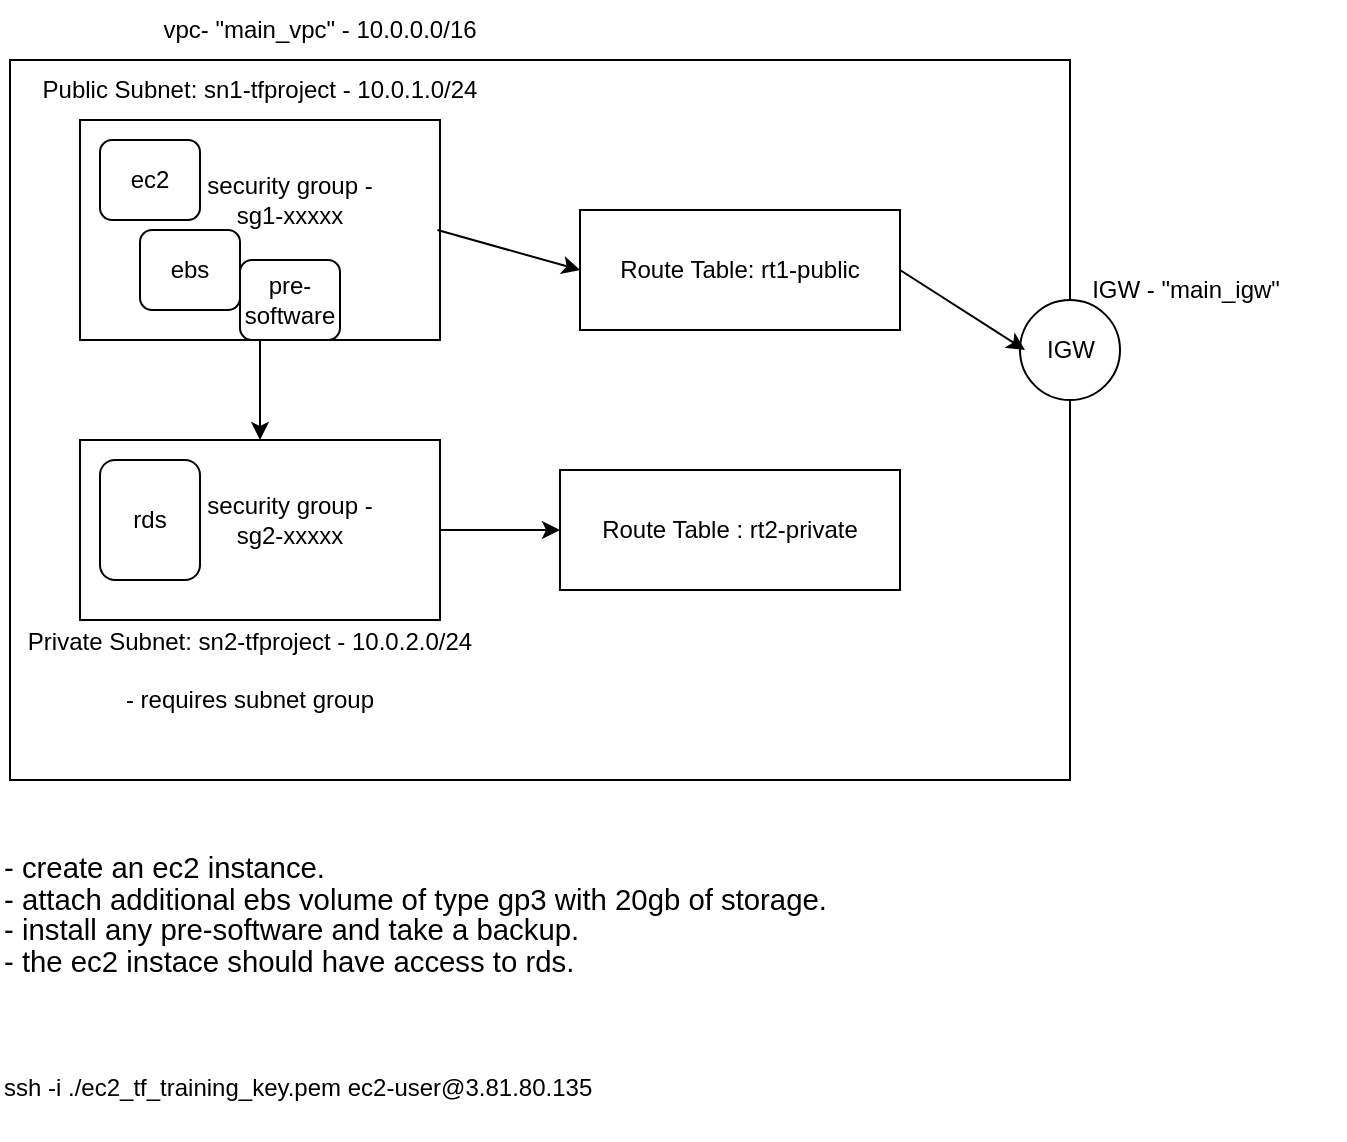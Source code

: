 <mxfile version="28.1.1">
  <diagram name="Page-1" id="dJjIC1foFlQX4FA_tedR">
    <mxGraphModel dx="749" dy="418" grid="1" gridSize="10" guides="1" tooltips="1" connect="1" arrows="1" fold="1" page="1" pageScale="1" pageWidth="1700" pageHeight="1100" math="0" shadow="0">
      <root>
        <mxCell id="0" />
        <mxCell id="1" parent="0" />
        <mxCell id="dRPCtmGYzN9XHIakmZMW-1" value="" style="rounded=0;whiteSpace=wrap;html=1;" vertex="1" parent="1">
          <mxGeometry x="145" y="90" width="530" height="360" as="geometry" />
        </mxCell>
        <mxCell id="dRPCtmGYzN9XHIakmZMW-2" value="vpc- &quot;main_vpc&quot; - 10.0.0.0/16" style="text;html=1;align=center;verticalAlign=middle;whiteSpace=wrap;rounded=0;" vertex="1" parent="1">
          <mxGeometry x="220" y="60" width="160" height="30" as="geometry" />
        </mxCell>
        <mxCell id="dRPCtmGYzN9XHIakmZMW-3" value="" style="rounded=0;whiteSpace=wrap;html=1;" vertex="1" parent="1">
          <mxGeometry x="180" y="120" width="180" height="110" as="geometry" />
        </mxCell>
        <mxCell id="dRPCtmGYzN9XHIakmZMW-4" value="Public Subnet: sn1-tfproject - 10.0.1.0/24" style="text;html=1;align=center;verticalAlign=middle;whiteSpace=wrap;rounded=0;" vertex="1" parent="1">
          <mxGeometry x="145" y="90" width="250" height="30" as="geometry" />
        </mxCell>
        <mxCell id="dRPCtmGYzN9XHIakmZMW-5" value="" style="rounded=0;whiteSpace=wrap;html=1;" vertex="1" parent="1">
          <mxGeometry x="180" y="280" width="180" height="90" as="geometry" />
        </mxCell>
        <mxCell id="dRPCtmGYzN9XHIakmZMW-6" value="Private Subnet: sn2-tfproject - 10.0.2.0/24&lt;div&gt;&lt;br&gt;&lt;/div&gt;&lt;div&gt;- requires subnet group&lt;/div&gt;" style="text;html=1;align=center;verticalAlign=middle;whiteSpace=wrap;rounded=0;" vertex="1" parent="1">
          <mxGeometry x="140" y="380" width="250" height="30" as="geometry" />
        </mxCell>
        <mxCell id="dRPCtmGYzN9XHIakmZMW-7" value="" style="rounded=1;whiteSpace=wrap;html=1;" vertex="1" parent="1">
          <mxGeometry x="190" y="130" width="50" height="40" as="geometry" />
        </mxCell>
        <mxCell id="dRPCtmGYzN9XHIakmZMW-8" value="ec2" style="text;html=1;align=center;verticalAlign=middle;whiteSpace=wrap;rounded=0;" vertex="1" parent="1">
          <mxGeometry x="200" y="135" width="30" height="30" as="geometry" />
        </mxCell>
        <mxCell id="dRPCtmGYzN9XHIakmZMW-9" value="security group -sg1-xxxxx" style="text;html=1;align=center;verticalAlign=middle;whiteSpace=wrap;rounded=0;" vertex="1" parent="1">
          <mxGeometry x="240" y="145" width="90" height="30" as="geometry" />
        </mxCell>
        <mxCell id="dRPCtmGYzN9XHIakmZMW-10" value="" style="rounded=1;whiteSpace=wrap;html=1;" vertex="1" parent="1">
          <mxGeometry x="190" y="290" width="50" height="60" as="geometry" />
        </mxCell>
        <mxCell id="dRPCtmGYzN9XHIakmZMW-11" value="security group -sg2-xxxxx" style="text;html=1;align=center;verticalAlign=middle;whiteSpace=wrap;rounded=0;" vertex="1" parent="1">
          <mxGeometry x="240" y="305" width="90" height="30" as="geometry" />
        </mxCell>
        <mxCell id="dRPCtmGYzN9XHIakmZMW-12" value="rds" style="text;html=1;align=center;verticalAlign=middle;whiteSpace=wrap;rounded=0;" vertex="1" parent="1">
          <mxGeometry x="200" y="305" width="30" height="30" as="geometry" />
        </mxCell>
        <mxCell id="dRPCtmGYzN9XHIakmZMW-13" value="&lt;span style=&quot;font-size:11.0pt;line-height:107%;&amp;lt;br/&amp;gt;font-family:&amp;quot;Calibri&amp;quot;,sans-serif;mso-ascii-theme-font:minor-latin;mso-fareast-font-family:&amp;lt;br/&amp;gt;Calibri;mso-fareast-theme-font:minor-latin;mso-hansi-theme-font:minor-latin;&amp;lt;br/&amp;gt;mso-bidi-font-family:&amp;quot;Times New Roman&amp;quot;;mso-bidi-theme-font:minor-bidi;&amp;lt;br/&amp;gt;mso-ansi-language:EN-CA;mso-fareast-language:EN-US;mso-bidi-language:AR-SA&quot;&gt;- create&amp;nbsp;an ec2 instance.&amp;nbsp;&lt;/span&gt;&lt;div&gt;&lt;span style=&quot;font-size:11.0pt;line-height:107%;&amp;lt;br/&amp;gt;font-family:&amp;quot;Calibri&amp;quot;,sans-serif;mso-ascii-theme-font:minor-latin;mso-fareast-font-family:&amp;lt;br/&amp;gt;Calibri;mso-fareast-theme-font:minor-latin;mso-hansi-theme-font:minor-latin;&amp;lt;br/&amp;gt;mso-bidi-font-family:&amp;quot;Times New Roman&amp;quot;;mso-bidi-theme-font:minor-bidi;&amp;lt;br/&amp;gt;mso-ansi-language:EN-CA;mso-fareast-language:EN-US;mso-bidi-language:AR-SA&quot;&gt;- attach additional ebs volume of type gp3 with 20gb of storage.&lt;br&gt;- install any pre-software and take a backup.&amp;nbsp;&lt;/span&gt;&lt;/div&gt;&lt;div&gt;&lt;span style=&quot;font-size:11.0pt;line-height:107%;&amp;lt;br/&amp;gt;font-family:&amp;quot;Calibri&amp;quot;,sans-serif;mso-ascii-theme-font:minor-latin;mso-fareast-font-family:&amp;lt;br/&amp;gt;Calibri;mso-fareast-theme-font:minor-latin;mso-hansi-theme-font:minor-latin;&amp;lt;br/&amp;gt;mso-bidi-font-family:&amp;quot;Times New Roman&amp;quot;;mso-bidi-theme-font:minor-bidi;&amp;lt;br/&amp;gt;mso-ansi-language:EN-CA;mso-fareast-language:EN-US;mso-bidi-language:AR-SA&quot;&gt;- the ec2 instace should have access to rds.&lt;/span&gt;&lt;/div&gt;" style="text;whiteSpace=wrap;html=1;" vertex="1" parent="1">
          <mxGeometry x="140" y="480" width="425" height="90" as="geometry" />
        </mxCell>
        <mxCell id="dRPCtmGYzN9XHIakmZMW-14" value="" style="rounded=1;whiteSpace=wrap;html=1;" vertex="1" parent="1">
          <mxGeometry x="210" y="175" width="50" height="40" as="geometry" />
        </mxCell>
        <mxCell id="dRPCtmGYzN9XHIakmZMW-15" value="ebs" style="text;html=1;align=center;verticalAlign=middle;whiteSpace=wrap;rounded=0;" vertex="1" parent="1">
          <mxGeometry x="220" y="180" width="30" height="30" as="geometry" />
        </mxCell>
        <mxCell id="dRPCtmGYzN9XHIakmZMW-17" value="" style="ellipse;whiteSpace=wrap;html=1;aspect=fixed;" vertex="1" parent="1">
          <mxGeometry x="650" y="210" width="50" height="50" as="geometry" />
        </mxCell>
        <mxCell id="dRPCtmGYzN9XHIakmZMW-18" value="IGW" style="text;html=1;align=center;verticalAlign=middle;whiteSpace=wrap;rounded=0;" vertex="1" parent="1">
          <mxGeometry x="652.5" y="220" width="45" height="30" as="geometry" />
        </mxCell>
        <mxCell id="dRPCtmGYzN9XHIakmZMW-19" value="" style="rounded=0;whiteSpace=wrap;html=1;" vertex="1" parent="1">
          <mxGeometry x="430" y="165" width="160" height="60" as="geometry" />
        </mxCell>
        <mxCell id="dRPCtmGYzN9XHIakmZMW-20" value="Route Table: rt1-public" style="text;html=1;align=center;verticalAlign=middle;whiteSpace=wrap;rounded=0;" vertex="1" parent="1">
          <mxGeometry x="440" y="180" width="140" height="30" as="geometry" />
        </mxCell>
        <mxCell id="dRPCtmGYzN9XHIakmZMW-22" value="" style="endArrow=classic;html=1;rounded=0;entryX=0.5;entryY=0;entryDx=0;entryDy=0;exitX=0.5;exitY=1;exitDx=0;exitDy=0;" edge="1" parent="1" source="dRPCtmGYzN9XHIakmZMW-3" target="dRPCtmGYzN9XHIakmZMW-5">
          <mxGeometry width="50" height="50" relative="1" as="geometry">
            <mxPoint x="380" y="340" as="sourcePoint" />
            <mxPoint x="430" y="290" as="targetPoint" />
          </mxGeometry>
        </mxCell>
        <mxCell id="dRPCtmGYzN9XHIakmZMW-23" value="" style="endArrow=classic;html=1;rounded=0;entryX=0;entryY=0.5;entryDx=0;entryDy=0;exitX=0.5;exitY=1;exitDx=0;exitDy=0;" edge="1" parent="1" target="dRPCtmGYzN9XHIakmZMW-19">
          <mxGeometry width="50" height="50" relative="1" as="geometry">
            <mxPoint x="358.75" y="175" as="sourcePoint" />
            <mxPoint x="358.75" y="225" as="targetPoint" />
          </mxGeometry>
        </mxCell>
        <mxCell id="dRPCtmGYzN9XHIakmZMW-24" value="" style="endArrow=classic;html=1;rounded=0;entryX=0;entryY=0.5;entryDx=0;entryDy=0;exitX=1;exitY=0.5;exitDx=0;exitDy=0;" edge="1" parent="1" source="dRPCtmGYzN9XHIakmZMW-19" target="dRPCtmGYzN9XHIakmZMW-18">
          <mxGeometry width="50" height="50" relative="1" as="geometry">
            <mxPoint x="550" y="200" as="sourcePoint" />
            <mxPoint x="621.25" y="220" as="targetPoint" />
          </mxGeometry>
        </mxCell>
        <mxCell id="dRPCtmGYzN9XHIakmZMW-25" value="" style="rounded=0;whiteSpace=wrap;html=1;" vertex="1" parent="1">
          <mxGeometry x="420" y="295" width="170" height="60" as="geometry" />
        </mxCell>
        <mxCell id="dRPCtmGYzN9XHIakmZMW-26" value="Route Table : rt2-private" style="text;html=1;align=center;verticalAlign=middle;whiteSpace=wrap;rounded=0;" vertex="1" parent="1">
          <mxGeometry x="420" y="310" width="170" height="30" as="geometry" />
        </mxCell>
        <mxCell id="dRPCtmGYzN9XHIakmZMW-27" value="" style="endArrow=classic;html=1;rounded=0;exitX=1;exitY=0.5;exitDx=0;exitDy=0;entryX=0;entryY=0.5;entryDx=0;entryDy=0;" edge="1" parent="1" source="dRPCtmGYzN9XHIakmZMW-5" target="dRPCtmGYzN9XHIakmZMW-25">
          <mxGeometry width="50" height="50" relative="1" as="geometry">
            <mxPoint x="380" y="340" as="sourcePoint" />
            <mxPoint x="430" y="290" as="targetPoint" />
          </mxGeometry>
        </mxCell>
        <mxCell id="dRPCtmGYzN9XHIakmZMW-29" value="IGW - &quot;main_igw&quot;" style="text;html=1;align=center;verticalAlign=middle;whiteSpace=wrap;rounded=0;" vertex="1" parent="1">
          <mxGeometry x="652.5" y="190" width="160" height="30" as="geometry" />
        </mxCell>
        <UserObject label="ssh -i ./ec2_tf_training_key.pem ec2-user@3.81.80.135" link="ssh -i ./ec2_tf_training_key.pem ec2-user@3.81.80.135" id="dRPCtmGYzN9XHIakmZMW-30">
          <mxCell style="text;whiteSpace=wrap;" vertex="1" parent="1">
            <mxGeometry x="140" y="590" width="330" height="40" as="geometry" />
          </mxCell>
        </UserObject>
        <mxCell id="dRPCtmGYzN9XHIakmZMW-32" value="" style="rounded=1;whiteSpace=wrap;html=1;" vertex="1" parent="1">
          <mxGeometry x="260" y="190" width="50" height="40" as="geometry" />
        </mxCell>
        <mxCell id="dRPCtmGYzN9XHIakmZMW-33" value="pre-software" style="text;html=1;align=center;verticalAlign=middle;whiteSpace=wrap;rounded=0;" vertex="1" parent="1">
          <mxGeometry x="270" y="195" width="30" height="30" as="geometry" />
        </mxCell>
      </root>
    </mxGraphModel>
  </diagram>
</mxfile>
